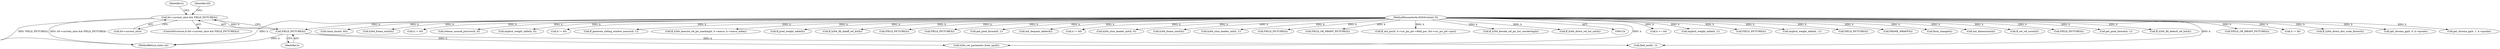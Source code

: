 digraph "0_FFmpeg_29ffeef5e73b8f41ff3a3f2242d356759c66f91f@pointer" {
"1000179" [label="(Call,h0->current_slice && FIELD_PICTURE(h))"];
"1000183" [label="(Call,FIELD_PICTURE(h))"];
"1000125" [label="(MethodParameterIn,H264Context *h)"];
"1000977" [label="(Call,h == h0)"];
"1002469" [label="(Call,implicit_weight_table(h, 1))"];
"1000178" [label="(ControlStructure,if (h0->current_slice && FIELD_PICTURE(h)))"];
"1001741" [label="(Call,FIELD_PICTURE(h))"];
"1002369" [label="(Call,implicit_weight_table(h, -1))"];
"1001814" [label="(Call,FIELD_PICTURE(h))"];
"1002446" [label="(Call,FRAME_MBAFF(h))"];
"1000868" [label="(Call,flush_change(h))"];
"1003435" [label="(MethodReturn,static int)"];
"1000735" [label="(Call,init_dimensions(h))"];
"1002255" [label="(Call,ff_set_ref_count(h))"];
"1001319" [label="(Call,FIELD_PICTURE(h))"];
"1000874" [label="(Call,get_pixel_format(h, 1))"];
"1002292" [label="(Call,ff_h264_fill_default_ref_list(h))"];
"1000186" [label="(Call,field_end(h, 1))"];
"1002036" [label="(Call,FIELD_OR_MBAFF_PICTURE(h))"];
"1000929" [label="(Call,h != h0)"];
"1002483" [label="(Call,ff_h264_direct_dist_scale_factor(h))"];
"1002578" [label="(Call,get_chroma_qp(h, 0, h->qscale))"];
"1002590" [label="(Call,get_chroma_qp(h, 1, h->qscale))"];
"1000180" [label="(Call,h0->current_slice)"];
"1001923" [label="(Call,clone_slice(h, h0))"];
"1001822" [label="(Call,h264_frame_start(h))"];
"1002844" [label="(Call,h != h0)"];
"1000184" [label="(Identifier,h)"];
"1001835" [label="(Call,release_unused_pictures(h, 0))"];
"1002466" [label="(Call,implicit_weight_table(h, 0))"];
"1000851" [label="(Call,h != h0)"];
"1001592" [label="(Call,ff_generate_sliding_window_mmcos(h, 1))"];
"1001611" [label="(Call,ff_h264_execute_ref_pic_marking(h, h->mmco, h->mmco_index))"];
"1000187" [label="(Identifier,h)"];
"1002351" [label="(Call,ff_pred_weight_table(h))"];
"1002449" [label="(Call,ff_h264_fill_mbaff_ref_list(h))"];
"1001809" [label="(Call,FIELD_PICTURE(h))"];
"1000125" [label="(MethodParameterIn,H264Context *h)"];
"1001758" [label="(Call,FIELD_PICTURE(h))"];
"1000945" [label="(Call,get_pixel_format(h, 1))"];
"1000179" [label="(Call,h0->current_slice && FIELD_PICTURE(h))"];
"1000991" [label="(Call,init_dequant_tables(h))"];
"1001917" [label="(Call,h != h0)"];
"1000962" [label="(Call,h264_slice_header_init(h, 0))"];
"1001540" [label="(Call,h264_frame_start(h))"];
"1000909" [label="(Call,h264_slice_header_init(h, 1))"];
"1001839" [label="(Call,FIELD_PICTURE(h))"];
"1001990" [label="(Call,FIELD_OR_MBAFF_PICTURE(h))"];
"1002225" [label="(Call,ff_init_poc(h, h->cur_pic_ptr->field_poc, &h->cur_pic_ptr->poc))"];
"1002303" [label="(Call,ff_h264_decode_ref_pic_list_reordering(h))"];
"1000191" [label="(Identifier,h0)"];
"1002485" [label="(Call,ff_h264_direct_ref_list_init(h))"];
"1000183" [label="(Call,FIELD_PICTURE(h))"];
"1000495" [label="(Call,h264_set_parameter_from_sps(h))"];
"1000179" -> "1000178"  [label="AST: "];
"1000179" -> "1000180"  [label="CFG: "];
"1000179" -> "1000183"  [label="CFG: "];
"1000180" -> "1000179"  [label="AST: "];
"1000183" -> "1000179"  [label="AST: "];
"1000187" -> "1000179"  [label="CFG: "];
"1000191" -> "1000179"  [label="CFG: "];
"1000179" -> "1003435"  [label="DDG: h0->current_slice && FIELD_PICTURE(h)"];
"1000179" -> "1003435"  [label="DDG: FIELD_PICTURE(h)"];
"1000183" -> "1000179"  [label="DDG: h"];
"1000183" -> "1000184"  [label="CFG: "];
"1000184" -> "1000183"  [label="AST: "];
"1000183" -> "1003435"  [label="DDG: h"];
"1000125" -> "1000183"  [label="DDG: h"];
"1000183" -> "1000186"  [label="DDG: h"];
"1000183" -> "1000495"  [label="DDG: h"];
"1000125" -> "1000124"  [label="AST: "];
"1000125" -> "1003435"  [label="DDG: h"];
"1000125" -> "1000186"  [label="DDG: h"];
"1000125" -> "1000495"  [label="DDG: h"];
"1000125" -> "1000735"  [label="DDG: h"];
"1000125" -> "1000851"  [label="DDG: h"];
"1000125" -> "1000868"  [label="DDG: h"];
"1000125" -> "1000874"  [label="DDG: h"];
"1000125" -> "1000909"  [label="DDG: h"];
"1000125" -> "1000929"  [label="DDG: h"];
"1000125" -> "1000945"  [label="DDG: h"];
"1000125" -> "1000962"  [label="DDG: h"];
"1000125" -> "1000977"  [label="DDG: h"];
"1000125" -> "1000991"  [label="DDG: h"];
"1000125" -> "1001319"  [label="DDG: h"];
"1000125" -> "1001540"  [label="DDG: h"];
"1000125" -> "1001592"  [label="DDG: h"];
"1000125" -> "1001611"  [label="DDG: h"];
"1000125" -> "1001741"  [label="DDG: h"];
"1000125" -> "1001758"  [label="DDG: h"];
"1000125" -> "1001809"  [label="DDG: h"];
"1000125" -> "1001814"  [label="DDG: h"];
"1000125" -> "1001822"  [label="DDG: h"];
"1000125" -> "1001835"  [label="DDG: h"];
"1000125" -> "1001839"  [label="DDG: h"];
"1000125" -> "1001917"  [label="DDG: h"];
"1000125" -> "1001923"  [label="DDG: h"];
"1000125" -> "1001990"  [label="DDG: h"];
"1000125" -> "1002036"  [label="DDG: h"];
"1000125" -> "1002225"  [label="DDG: h"];
"1000125" -> "1002255"  [label="DDG: h"];
"1000125" -> "1002292"  [label="DDG: h"];
"1000125" -> "1002303"  [label="DDG: h"];
"1000125" -> "1002351"  [label="DDG: h"];
"1000125" -> "1002369"  [label="DDG: h"];
"1000125" -> "1002446"  [label="DDG: h"];
"1000125" -> "1002449"  [label="DDG: h"];
"1000125" -> "1002466"  [label="DDG: h"];
"1000125" -> "1002469"  [label="DDG: h"];
"1000125" -> "1002483"  [label="DDG: h"];
"1000125" -> "1002485"  [label="DDG: h"];
"1000125" -> "1002578"  [label="DDG: h"];
"1000125" -> "1002590"  [label="DDG: h"];
"1000125" -> "1002844"  [label="DDG: h"];
}
